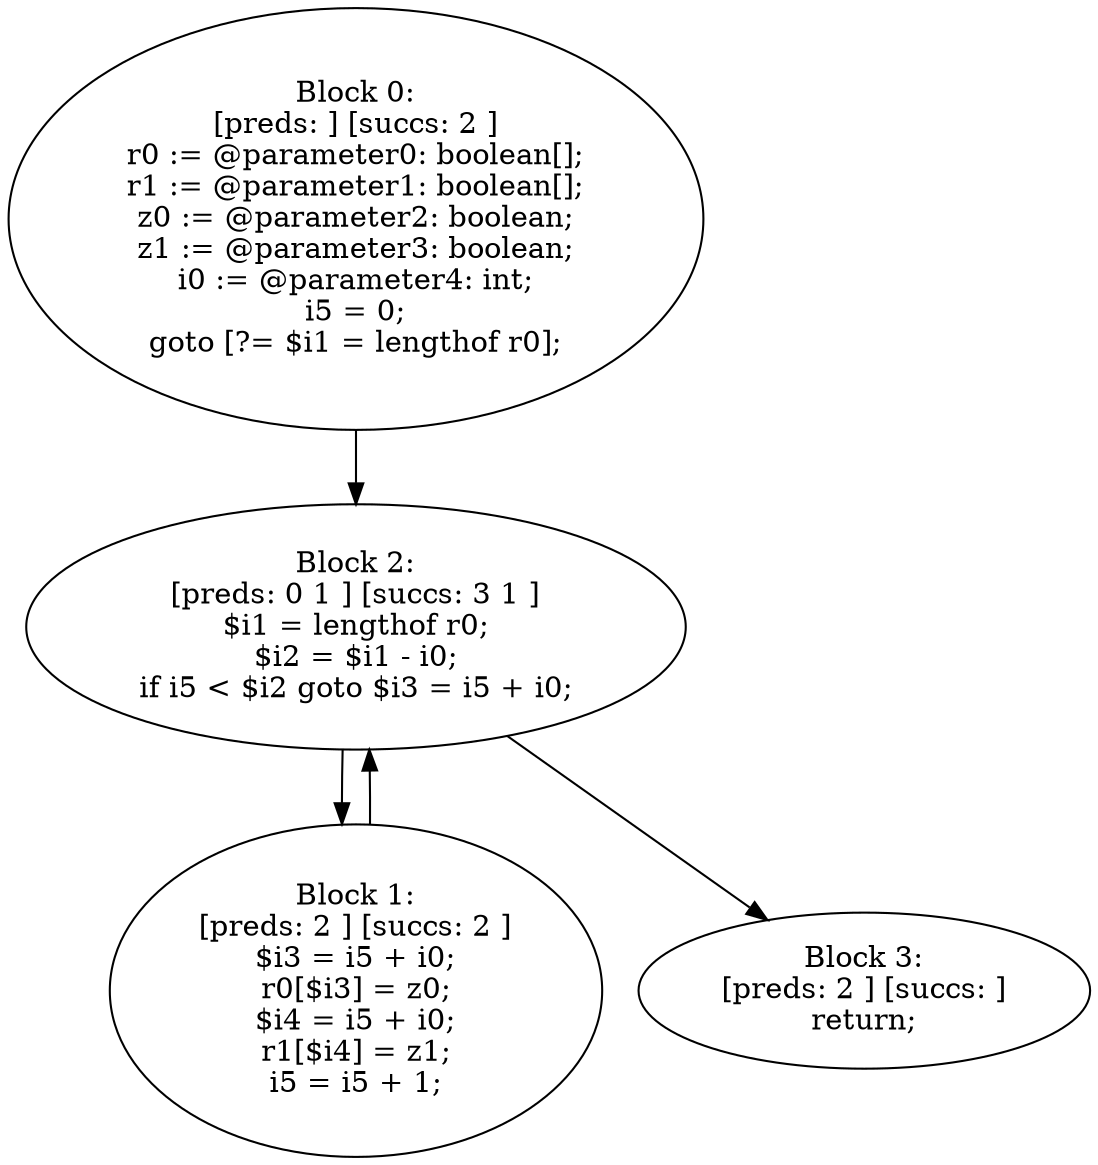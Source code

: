 digraph "unitGraph" {
    "Block 0:
[preds: ] [succs: 2 ]
r0 := @parameter0: boolean[];
r1 := @parameter1: boolean[];
z0 := @parameter2: boolean;
z1 := @parameter3: boolean;
i0 := @parameter4: int;
i5 = 0;
goto [?= $i1 = lengthof r0];
"
    "Block 1:
[preds: 2 ] [succs: 2 ]
$i3 = i5 + i0;
r0[$i3] = z0;
$i4 = i5 + i0;
r1[$i4] = z1;
i5 = i5 + 1;
"
    "Block 2:
[preds: 0 1 ] [succs: 3 1 ]
$i1 = lengthof r0;
$i2 = $i1 - i0;
if i5 < $i2 goto $i3 = i5 + i0;
"
    "Block 3:
[preds: 2 ] [succs: ]
return;
"
    "Block 0:
[preds: ] [succs: 2 ]
r0 := @parameter0: boolean[];
r1 := @parameter1: boolean[];
z0 := @parameter2: boolean;
z1 := @parameter3: boolean;
i0 := @parameter4: int;
i5 = 0;
goto [?= $i1 = lengthof r0];
"->"Block 2:
[preds: 0 1 ] [succs: 3 1 ]
$i1 = lengthof r0;
$i2 = $i1 - i0;
if i5 < $i2 goto $i3 = i5 + i0;
";
    "Block 1:
[preds: 2 ] [succs: 2 ]
$i3 = i5 + i0;
r0[$i3] = z0;
$i4 = i5 + i0;
r1[$i4] = z1;
i5 = i5 + 1;
"->"Block 2:
[preds: 0 1 ] [succs: 3 1 ]
$i1 = lengthof r0;
$i2 = $i1 - i0;
if i5 < $i2 goto $i3 = i5 + i0;
";
    "Block 2:
[preds: 0 1 ] [succs: 3 1 ]
$i1 = lengthof r0;
$i2 = $i1 - i0;
if i5 < $i2 goto $i3 = i5 + i0;
"->"Block 3:
[preds: 2 ] [succs: ]
return;
";
    "Block 2:
[preds: 0 1 ] [succs: 3 1 ]
$i1 = lengthof r0;
$i2 = $i1 - i0;
if i5 < $i2 goto $i3 = i5 + i0;
"->"Block 1:
[preds: 2 ] [succs: 2 ]
$i3 = i5 + i0;
r0[$i3] = z0;
$i4 = i5 + i0;
r1[$i4] = z1;
i5 = i5 + 1;
";
}
